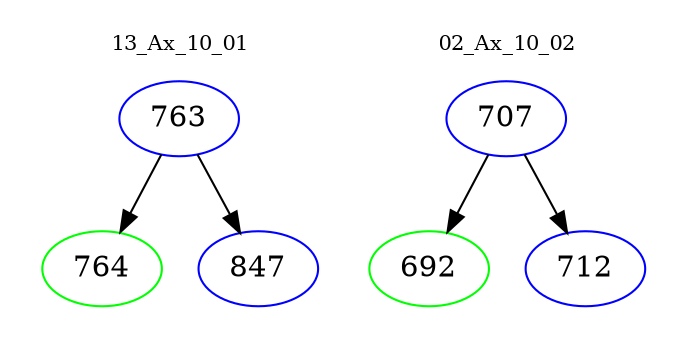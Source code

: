 digraph{
subgraph cluster_0 {
color = white
label = "13_Ax_10_01";
fontsize=10;
T0_763 [label="763", color="blue"]
T0_763 -> T0_764 [color="black"]
T0_764 [label="764", color="green"]
T0_763 -> T0_847 [color="black"]
T0_847 [label="847", color="blue"]
}
subgraph cluster_1 {
color = white
label = "02_Ax_10_02";
fontsize=10;
T1_707 [label="707", color="blue"]
T1_707 -> T1_692 [color="black"]
T1_692 [label="692", color="green"]
T1_707 -> T1_712 [color="black"]
T1_712 [label="712", color="blue"]
}
}
